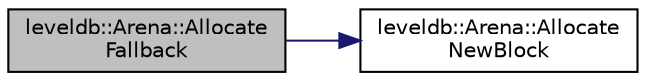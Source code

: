 digraph "leveldb::Arena::AllocateFallback"
{
  edge [fontname="Helvetica",fontsize="10",labelfontname="Helvetica",labelfontsize="10"];
  node [fontname="Helvetica",fontsize="10",shape=record];
  rankdir="LR";
  Node1 [label="leveldb::Arena::Allocate\lFallback",height=0.2,width=0.4,color="black", fillcolor="grey75", style="filled" fontcolor="black"];
  Node1 -> Node2 [color="midnightblue",fontsize="10",style="solid"];
  Node2 [label="leveldb::Arena::Allocate\lNewBlock",height=0.2,width=0.4,color="black", fillcolor="white", style="filled",URL="$classleveldb_1_1_arena.html#afb0a6d9d349dcc35ff0a0214062ebac8"];
}
